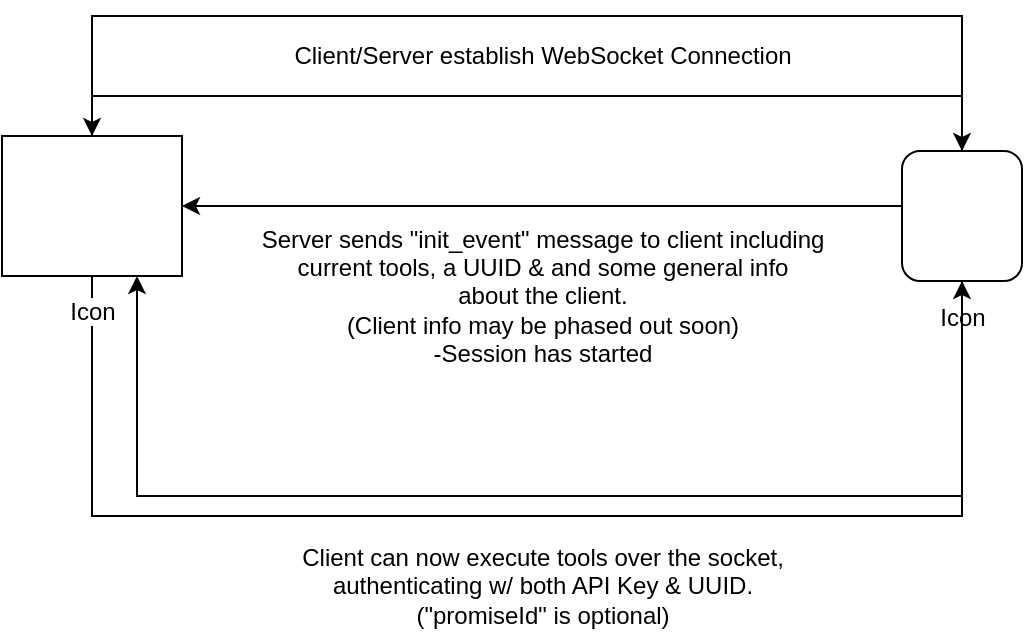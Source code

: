 <mxfile version="16.1.0" type="github"><diagram id="4xztkuoXDrLOTBs17yrk" name="Page-1"><mxGraphModel dx="862" dy="492" grid="1" gridSize="10" guides="1" tooltips="1" connect="1" arrows="1" fold="1" page="1" pageScale="1" pageWidth="850" pageHeight="1100" math="0" shadow="0"><root><mxCell id="0"/><mxCell id="1" parent="0"/><mxCell id="tXqekaM6Ca38Dy4K6Zbl-21" style="edgeStyle=orthogonalEdgeStyle;rounded=0;orthogonalLoop=1;jettySize=auto;html=1;entryX=0.75;entryY=1;entryDx=0;entryDy=0;" edge="1" parent="1" source="tXqekaM6Ca38Dy4K6Zbl-4" target="tXqekaM6Ca38Dy4K6Zbl-5"><mxGeometry relative="1" as="geometry"><Array as="points"><mxPoint x="500" y="250"/><mxPoint x="88" y="250"/></Array></mxGeometry></mxCell><mxCell id="tXqekaM6Ca38Dy4K6Zbl-22" style="edgeStyle=orthogonalEdgeStyle;rounded=0;orthogonalLoop=1;jettySize=auto;html=1;entryX=0.5;entryY=0;entryDx=0;entryDy=0;" edge="1" parent="1" source="tXqekaM6Ca38Dy4K6Zbl-4" target="tXqekaM6Ca38Dy4K6Zbl-5"><mxGeometry relative="1" as="geometry"><Array as="points"><mxPoint x="500" y="50"/><mxPoint x="65" y="50"/></Array></mxGeometry></mxCell><mxCell id="tXqekaM6Ca38Dy4K6Zbl-23" style="edgeStyle=orthogonalEdgeStyle;rounded=0;orthogonalLoop=1;jettySize=auto;html=1;entryX=1;entryY=0.5;entryDx=0;entryDy=0;" edge="1" parent="1" source="tXqekaM6Ca38Dy4K6Zbl-4" target="tXqekaM6Ca38Dy4K6Zbl-5"><mxGeometry relative="1" as="geometry"><Array as="points"><mxPoint x="380" y="105"/><mxPoint x="380" y="105"/></Array></mxGeometry></mxCell><mxCell id="tXqekaM6Ca38Dy4K6Zbl-4" value="Icon" style="icon;html=1;image=https://www.pngall.com/wp-content/uploads/2016/04/Server-Download-PNG.png;" vertex="1" parent="1"><mxGeometry x="470" y="77.5" width="60" height="65" as="geometry"/></mxCell><mxCell id="tXqekaM6Ca38Dy4K6Zbl-17" style="edgeStyle=orthogonalEdgeStyle;rounded=0;orthogonalLoop=1;jettySize=auto;html=1;entryX=0.5;entryY=0;entryDx=0;entryDy=0;" edge="1" parent="1" source="tXqekaM6Ca38Dy4K6Zbl-5" target="tXqekaM6Ca38Dy4K6Zbl-4"><mxGeometry relative="1" as="geometry"><mxPoint x="110" y="50" as="targetPoint"/><Array as="points"><mxPoint x="65" y="10"/><mxPoint x="500" y="10"/></Array></mxGeometry></mxCell><mxCell id="tXqekaM6Ca38Dy4K6Zbl-19" style="edgeStyle=orthogonalEdgeStyle;rounded=0;orthogonalLoop=1;jettySize=auto;html=1;entryX=0.5;entryY=1;entryDx=0;entryDy=0;" edge="1" parent="1" source="tXqekaM6Ca38Dy4K6Zbl-5" target="tXqekaM6Ca38Dy4K6Zbl-4"><mxGeometry relative="1" as="geometry"><mxPoint x="65" y="210" as="targetPoint"/><Array as="points"><mxPoint x="65" y="260"/><mxPoint x="500" y="260"/></Array></mxGeometry></mxCell><mxCell id="tXqekaM6Ca38Dy4K6Zbl-5" value="Icon" style="icon;html=1;image=https://pngimg.com/uploads/computer_pc/computer_pc_PNG17495.png;arcSize=0;" vertex="1" parent="1"><mxGeometry x="20" y="70" width="90" height="70" as="geometry"/></mxCell><mxCell id="tXqekaM6Ca38Dy4K6Zbl-2" value="Client/Server establish WebSocket Connection" style="text;html=1;align=center;verticalAlign=middle;resizable=0;points=[];autosize=1;strokeColor=none;fillColor=none;" vertex="1" parent="1"><mxGeometry x="160" y="20" width="260" height="20" as="geometry"/></mxCell><mxCell id="tXqekaM6Ca38Dy4K6Zbl-15" value="Server sends &quot;init_event&quot; message to client including&lt;br&gt;current tools, a UUID &amp;amp; and some general info &lt;br&gt;about the client.&lt;br&gt;(Client info may be phased out soon)&lt;br&gt;-Session has started" style="text;html=1;align=center;verticalAlign=middle;resizable=0;points=[];autosize=1;strokeColor=none;fillColor=none;" vertex="1" parent="1"><mxGeometry x="140" y="110" width="300" height="80" as="geometry"/></mxCell><mxCell id="tXqekaM6Ca38Dy4K6Zbl-20" value="Client can now execute tools over the socket,&lt;br&gt;authenticating w/ both API Key &amp;amp; UUID.&lt;br&gt;(&quot;promiseId&quot; is optional)" style="text;html=1;align=center;verticalAlign=middle;resizable=0;points=[];autosize=1;strokeColor=none;fillColor=none;" vertex="1" parent="1"><mxGeometry x="160" y="270" width="260" height="50" as="geometry"/></mxCell></root></mxGraphModel></diagram></mxfile>